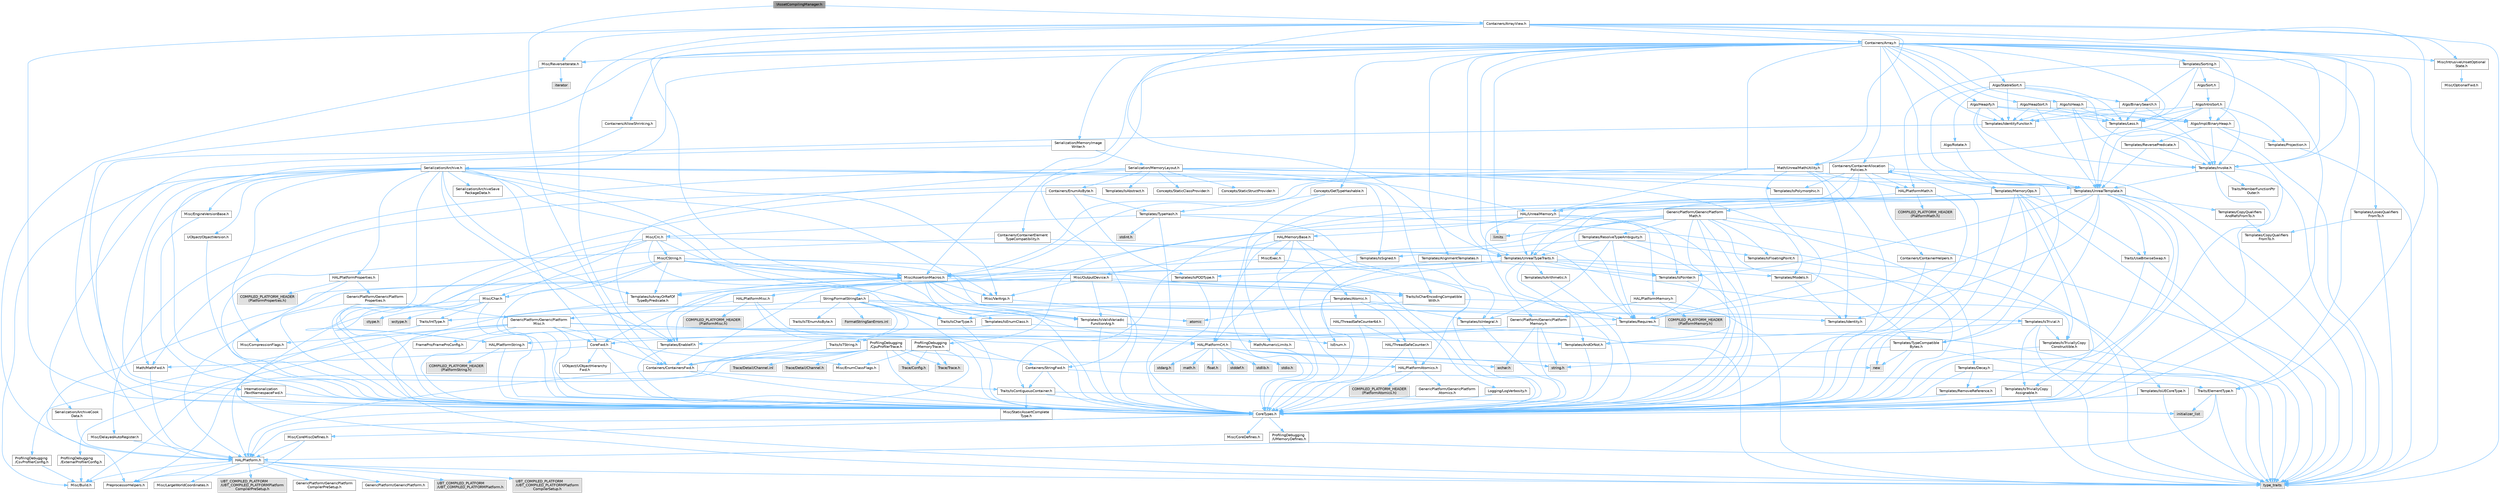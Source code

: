 digraph "IAssetCompilingManager.h"
{
 // INTERACTIVE_SVG=YES
 // LATEX_PDF_SIZE
  bgcolor="transparent";
  edge [fontname=Helvetica,fontsize=10,labelfontname=Helvetica,labelfontsize=10];
  node [fontname=Helvetica,fontsize=10,shape=box,height=0.2,width=0.4];
  Node1 [id="Node000001",label="IAssetCompilingManager.h",height=0.2,width=0.4,color="gray40", fillcolor="grey60", style="filled", fontcolor="black",tooltip=" "];
  Node1 -> Node2 [id="edge1_Node000001_Node000002",color="steelblue1",style="solid",tooltip=" "];
  Node2 [id="Node000002",label="Containers/ContainersFwd.h",height=0.2,width=0.4,color="grey40", fillcolor="white", style="filled",URL="$d4/d0a/ContainersFwd_8h.html",tooltip=" "];
  Node2 -> Node3 [id="edge2_Node000002_Node000003",color="steelblue1",style="solid",tooltip=" "];
  Node3 [id="Node000003",label="HAL/Platform.h",height=0.2,width=0.4,color="grey40", fillcolor="white", style="filled",URL="$d9/dd0/Platform_8h.html",tooltip=" "];
  Node3 -> Node4 [id="edge3_Node000003_Node000004",color="steelblue1",style="solid",tooltip=" "];
  Node4 [id="Node000004",label="Misc/Build.h",height=0.2,width=0.4,color="grey40", fillcolor="white", style="filled",URL="$d3/dbb/Build_8h.html",tooltip=" "];
  Node3 -> Node5 [id="edge4_Node000003_Node000005",color="steelblue1",style="solid",tooltip=" "];
  Node5 [id="Node000005",label="Misc/LargeWorldCoordinates.h",height=0.2,width=0.4,color="grey40", fillcolor="white", style="filled",URL="$d2/dcb/LargeWorldCoordinates_8h.html",tooltip=" "];
  Node3 -> Node6 [id="edge5_Node000003_Node000006",color="steelblue1",style="solid",tooltip=" "];
  Node6 [id="Node000006",label="type_traits",height=0.2,width=0.4,color="grey60", fillcolor="#E0E0E0", style="filled",tooltip=" "];
  Node3 -> Node7 [id="edge6_Node000003_Node000007",color="steelblue1",style="solid",tooltip=" "];
  Node7 [id="Node000007",label="PreprocessorHelpers.h",height=0.2,width=0.4,color="grey40", fillcolor="white", style="filled",URL="$db/ddb/PreprocessorHelpers_8h.html",tooltip=" "];
  Node3 -> Node8 [id="edge7_Node000003_Node000008",color="steelblue1",style="solid",tooltip=" "];
  Node8 [id="Node000008",label="UBT_COMPILED_PLATFORM\l/UBT_COMPILED_PLATFORMPlatform\lCompilerPreSetup.h",height=0.2,width=0.4,color="grey60", fillcolor="#E0E0E0", style="filled",tooltip=" "];
  Node3 -> Node9 [id="edge8_Node000003_Node000009",color="steelblue1",style="solid",tooltip=" "];
  Node9 [id="Node000009",label="GenericPlatform/GenericPlatform\lCompilerPreSetup.h",height=0.2,width=0.4,color="grey40", fillcolor="white", style="filled",URL="$d9/dc8/GenericPlatformCompilerPreSetup_8h.html",tooltip=" "];
  Node3 -> Node10 [id="edge9_Node000003_Node000010",color="steelblue1",style="solid",tooltip=" "];
  Node10 [id="Node000010",label="GenericPlatform/GenericPlatform.h",height=0.2,width=0.4,color="grey40", fillcolor="white", style="filled",URL="$d6/d84/GenericPlatform_8h.html",tooltip=" "];
  Node3 -> Node11 [id="edge10_Node000003_Node000011",color="steelblue1",style="solid",tooltip=" "];
  Node11 [id="Node000011",label="UBT_COMPILED_PLATFORM\l/UBT_COMPILED_PLATFORMPlatform.h",height=0.2,width=0.4,color="grey60", fillcolor="#E0E0E0", style="filled",tooltip=" "];
  Node3 -> Node12 [id="edge11_Node000003_Node000012",color="steelblue1",style="solid",tooltip=" "];
  Node12 [id="Node000012",label="UBT_COMPILED_PLATFORM\l/UBT_COMPILED_PLATFORMPlatform\lCompilerSetup.h",height=0.2,width=0.4,color="grey60", fillcolor="#E0E0E0", style="filled",tooltip=" "];
  Node2 -> Node13 [id="edge12_Node000002_Node000013",color="steelblue1",style="solid",tooltip=" "];
  Node13 [id="Node000013",label="CoreTypes.h",height=0.2,width=0.4,color="grey40", fillcolor="white", style="filled",URL="$dc/dec/CoreTypes_8h.html",tooltip=" "];
  Node13 -> Node3 [id="edge13_Node000013_Node000003",color="steelblue1",style="solid",tooltip=" "];
  Node13 -> Node14 [id="edge14_Node000013_Node000014",color="steelblue1",style="solid",tooltip=" "];
  Node14 [id="Node000014",label="ProfilingDebugging\l/UMemoryDefines.h",height=0.2,width=0.4,color="grey40", fillcolor="white", style="filled",URL="$d2/da2/UMemoryDefines_8h.html",tooltip=" "];
  Node13 -> Node15 [id="edge15_Node000013_Node000015",color="steelblue1",style="solid",tooltip=" "];
  Node15 [id="Node000015",label="Misc/CoreMiscDefines.h",height=0.2,width=0.4,color="grey40", fillcolor="white", style="filled",URL="$da/d38/CoreMiscDefines_8h.html",tooltip=" "];
  Node15 -> Node3 [id="edge16_Node000015_Node000003",color="steelblue1",style="solid",tooltip=" "];
  Node15 -> Node7 [id="edge17_Node000015_Node000007",color="steelblue1",style="solid",tooltip=" "];
  Node13 -> Node16 [id="edge18_Node000013_Node000016",color="steelblue1",style="solid",tooltip=" "];
  Node16 [id="Node000016",label="Misc/CoreDefines.h",height=0.2,width=0.4,color="grey40", fillcolor="white", style="filled",URL="$d3/dd2/CoreDefines_8h.html",tooltip=" "];
  Node2 -> Node17 [id="edge19_Node000002_Node000017",color="steelblue1",style="solid",tooltip=" "];
  Node17 [id="Node000017",label="Traits/IsContiguousContainer.h",height=0.2,width=0.4,color="grey40", fillcolor="white", style="filled",URL="$d5/d3c/IsContiguousContainer_8h.html",tooltip=" "];
  Node17 -> Node13 [id="edge20_Node000017_Node000013",color="steelblue1",style="solid",tooltip=" "];
  Node17 -> Node18 [id="edge21_Node000017_Node000018",color="steelblue1",style="solid",tooltip=" "];
  Node18 [id="Node000018",label="Misc/StaticAssertComplete\lType.h",height=0.2,width=0.4,color="grey40", fillcolor="white", style="filled",URL="$d5/d4e/StaticAssertCompleteType_8h.html",tooltip=" "];
  Node17 -> Node19 [id="edge22_Node000017_Node000019",color="steelblue1",style="solid",tooltip=" "];
  Node19 [id="Node000019",label="initializer_list",height=0.2,width=0.4,color="grey60", fillcolor="#E0E0E0", style="filled",tooltip=" "];
  Node1 -> Node20 [id="edge23_Node000001_Node000020",color="steelblue1",style="solid",tooltip=" "];
  Node20 [id="Node000020",label="Containers/ArrayView.h",height=0.2,width=0.4,color="grey40", fillcolor="white", style="filled",URL="$d7/df4/ArrayView_8h.html",tooltip=" "];
  Node20 -> Node13 [id="edge24_Node000020_Node000013",color="steelblue1",style="solid",tooltip=" "];
  Node20 -> Node2 [id="edge25_Node000020_Node000002",color="steelblue1",style="solid",tooltip=" "];
  Node20 -> Node21 [id="edge26_Node000020_Node000021",color="steelblue1",style="solid",tooltip=" "];
  Node21 [id="Node000021",label="Misc/AssertionMacros.h",height=0.2,width=0.4,color="grey40", fillcolor="white", style="filled",URL="$d0/dfa/AssertionMacros_8h.html",tooltip=" "];
  Node21 -> Node13 [id="edge27_Node000021_Node000013",color="steelblue1",style="solid",tooltip=" "];
  Node21 -> Node3 [id="edge28_Node000021_Node000003",color="steelblue1",style="solid",tooltip=" "];
  Node21 -> Node22 [id="edge29_Node000021_Node000022",color="steelblue1",style="solid",tooltip=" "];
  Node22 [id="Node000022",label="HAL/PlatformMisc.h",height=0.2,width=0.4,color="grey40", fillcolor="white", style="filled",URL="$d0/df5/PlatformMisc_8h.html",tooltip=" "];
  Node22 -> Node13 [id="edge30_Node000022_Node000013",color="steelblue1",style="solid",tooltip=" "];
  Node22 -> Node23 [id="edge31_Node000022_Node000023",color="steelblue1",style="solid",tooltip=" "];
  Node23 [id="Node000023",label="GenericPlatform/GenericPlatform\lMisc.h",height=0.2,width=0.4,color="grey40", fillcolor="white", style="filled",URL="$db/d9a/GenericPlatformMisc_8h.html",tooltip=" "];
  Node23 -> Node24 [id="edge32_Node000023_Node000024",color="steelblue1",style="solid",tooltip=" "];
  Node24 [id="Node000024",label="Containers/StringFwd.h",height=0.2,width=0.4,color="grey40", fillcolor="white", style="filled",URL="$df/d37/StringFwd_8h.html",tooltip=" "];
  Node24 -> Node13 [id="edge33_Node000024_Node000013",color="steelblue1",style="solid",tooltip=" "];
  Node24 -> Node25 [id="edge34_Node000024_Node000025",color="steelblue1",style="solid",tooltip=" "];
  Node25 [id="Node000025",label="Traits/ElementType.h",height=0.2,width=0.4,color="grey40", fillcolor="white", style="filled",URL="$d5/d4f/ElementType_8h.html",tooltip=" "];
  Node25 -> Node3 [id="edge35_Node000025_Node000003",color="steelblue1",style="solid",tooltip=" "];
  Node25 -> Node19 [id="edge36_Node000025_Node000019",color="steelblue1",style="solid",tooltip=" "];
  Node25 -> Node6 [id="edge37_Node000025_Node000006",color="steelblue1",style="solid",tooltip=" "];
  Node24 -> Node17 [id="edge38_Node000024_Node000017",color="steelblue1",style="solid",tooltip=" "];
  Node23 -> Node26 [id="edge39_Node000023_Node000026",color="steelblue1",style="solid",tooltip=" "];
  Node26 [id="Node000026",label="CoreFwd.h",height=0.2,width=0.4,color="grey40", fillcolor="white", style="filled",URL="$d1/d1e/CoreFwd_8h.html",tooltip=" "];
  Node26 -> Node13 [id="edge40_Node000026_Node000013",color="steelblue1",style="solid",tooltip=" "];
  Node26 -> Node2 [id="edge41_Node000026_Node000002",color="steelblue1",style="solid",tooltip=" "];
  Node26 -> Node27 [id="edge42_Node000026_Node000027",color="steelblue1",style="solid",tooltip=" "];
  Node27 [id="Node000027",label="Math/MathFwd.h",height=0.2,width=0.4,color="grey40", fillcolor="white", style="filled",URL="$d2/d10/MathFwd_8h.html",tooltip=" "];
  Node27 -> Node3 [id="edge43_Node000027_Node000003",color="steelblue1",style="solid",tooltip=" "];
  Node26 -> Node28 [id="edge44_Node000026_Node000028",color="steelblue1",style="solid",tooltip=" "];
  Node28 [id="Node000028",label="UObject/UObjectHierarchy\lFwd.h",height=0.2,width=0.4,color="grey40", fillcolor="white", style="filled",URL="$d3/d13/UObjectHierarchyFwd_8h.html",tooltip=" "];
  Node23 -> Node13 [id="edge45_Node000023_Node000013",color="steelblue1",style="solid",tooltip=" "];
  Node23 -> Node29 [id="edge46_Node000023_Node000029",color="steelblue1",style="solid",tooltip=" "];
  Node29 [id="Node000029",label="FramePro/FrameProConfig.h",height=0.2,width=0.4,color="grey40", fillcolor="white", style="filled",URL="$d7/d90/FrameProConfig_8h.html",tooltip=" "];
  Node23 -> Node30 [id="edge47_Node000023_Node000030",color="steelblue1",style="solid",tooltip=" "];
  Node30 [id="Node000030",label="HAL/PlatformCrt.h",height=0.2,width=0.4,color="grey40", fillcolor="white", style="filled",URL="$d8/d75/PlatformCrt_8h.html",tooltip=" "];
  Node30 -> Node31 [id="edge48_Node000030_Node000031",color="steelblue1",style="solid",tooltip=" "];
  Node31 [id="Node000031",label="new",height=0.2,width=0.4,color="grey60", fillcolor="#E0E0E0", style="filled",tooltip=" "];
  Node30 -> Node32 [id="edge49_Node000030_Node000032",color="steelblue1",style="solid",tooltip=" "];
  Node32 [id="Node000032",label="wchar.h",height=0.2,width=0.4,color="grey60", fillcolor="#E0E0E0", style="filled",tooltip=" "];
  Node30 -> Node33 [id="edge50_Node000030_Node000033",color="steelblue1",style="solid",tooltip=" "];
  Node33 [id="Node000033",label="stddef.h",height=0.2,width=0.4,color="grey60", fillcolor="#E0E0E0", style="filled",tooltip=" "];
  Node30 -> Node34 [id="edge51_Node000030_Node000034",color="steelblue1",style="solid",tooltip=" "];
  Node34 [id="Node000034",label="stdlib.h",height=0.2,width=0.4,color="grey60", fillcolor="#E0E0E0", style="filled",tooltip=" "];
  Node30 -> Node35 [id="edge52_Node000030_Node000035",color="steelblue1",style="solid",tooltip=" "];
  Node35 [id="Node000035",label="stdio.h",height=0.2,width=0.4,color="grey60", fillcolor="#E0E0E0", style="filled",tooltip=" "];
  Node30 -> Node36 [id="edge53_Node000030_Node000036",color="steelblue1",style="solid",tooltip=" "];
  Node36 [id="Node000036",label="stdarg.h",height=0.2,width=0.4,color="grey60", fillcolor="#E0E0E0", style="filled",tooltip=" "];
  Node30 -> Node37 [id="edge54_Node000030_Node000037",color="steelblue1",style="solid",tooltip=" "];
  Node37 [id="Node000037",label="math.h",height=0.2,width=0.4,color="grey60", fillcolor="#E0E0E0", style="filled",tooltip=" "];
  Node30 -> Node38 [id="edge55_Node000030_Node000038",color="steelblue1",style="solid",tooltip=" "];
  Node38 [id="Node000038",label="float.h",height=0.2,width=0.4,color="grey60", fillcolor="#E0E0E0", style="filled",tooltip=" "];
  Node30 -> Node39 [id="edge56_Node000030_Node000039",color="steelblue1",style="solid",tooltip=" "];
  Node39 [id="Node000039",label="string.h",height=0.2,width=0.4,color="grey60", fillcolor="#E0E0E0", style="filled",tooltip=" "];
  Node23 -> Node40 [id="edge57_Node000023_Node000040",color="steelblue1",style="solid",tooltip=" "];
  Node40 [id="Node000040",label="Math/NumericLimits.h",height=0.2,width=0.4,color="grey40", fillcolor="white", style="filled",URL="$df/d1b/NumericLimits_8h.html",tooltip=" "];
  Node40 -> Node13 [id="edge58_Node000040_Node000013",color="steelblue1",style="solid",tooltip=" "];
  Node23 -> Node41 [id="edge59_Node000023_Node000041",color="steelblue1",style="solid",tooltip=" "];
  Node41 [id="Node000041",label="Misc/CompressionFlags.h",height=0.2,width=0.4,color="grey40", fillcolor="white", style="filled",URL="$d9/d76/CompressionFlags_8h.html",tooltip=" "];
  Node23 -> Node42 [id="edge60_Node000023_Node000042",color="steelblue1",style="solid",tooltip=" "];
  Node42 [id="Node000042",label="Misc/EnumClassFlags.h",height=0.2,width=0.4,color="grey40", fillcolor="white", style="filled",URL="$d8/de7/EnumClassFlags_8h.html",tooltip=" "];
  Node23 -> Node43 [id="edge61_Node000023_Node000043",color="steelblue1",style="solid",tooltip=" "];
  Node43 [id="Node000043",label="ProfilingDebugging\l/CsvProfilerConfig.h",height=0.2,width=0.4,color="grey40", fillcolor="white", style="filled",URL="$d3/d88/CsvProfilerConfig_8h.html",tooltip=" "];
  Node43 -> Node4 [id="edge62_Node000043_Node000004",color="steelblue1",style="solid",tooltip=" "];
  Node23 -> Node44 [id="edge63_Node000023_Node000044",color="steelblue1",style="solid",tooltip=" "];
  Node44 [id="Node000044",label="ProfilingDebugging\l/ExternalProfilerConfig.h",height=0.2,width=0.4,color="grey40", fillcolor="white", style="filled",URL="$d3/dbb/ExternalProfilerConfig_8h.html",tooltip=" "];
  Node44 -> Node4 [id="edge64_Node000044_Node000004",color="steelblue1",style="solid",tooltip=" "];
  Node22 -> Node45 [id="edge65_Node000022_Node000045",color="steelblue1",style="solid",tooltip=" "];
  Node45 [id="Node000045",label="COMPILED_PLATFORM_HEADER\l(PlatformMisc.h)",height=0.2,width=0.4,color="grey60", fillcolor="#E0E0E0", style="filled",tooltip=" "];
  Node22 -> Node46 [id="edge66_Node000022_Node000046",color="steelblue1",style="solid",tooltip=" "];
  Node46 [id="Node000046",label="ProfilingDebugging\l/CpuProfilerTrace.h",height=0.2,width=0.4,color="grey40", fillcolor="white", style="filled",URL="$da/dcb/CpuProfilerTrace_8h.html",tooltip=" "];
  Node46 -> Node13 [id="edge67_Node000046_Node000013",color="steelblue1",style="solid",tooltip=" "];
  Node46 -> Node2 [id="edge68_Node000046_Node000002",color="steelblue1",style="solid",tooltip=" "];
  Node46 -> Node47 [id="edge69_Node000046_Node000047",color="steelblue1",style="solid",tooltip=" "];
  Node47 [id="Node000047",label="HAL/PlatformAtomics.h",height=0.2,width=0.4,color="grey40", fillcolor="white", style="filled",URL="$d3/d36/PlatformAtomics_8h.html",tooltip=" "];
  Node47 -> Node13 [id="edge70_Node000047_Node000013",color="steelblue1",style="solid",tooltip=" "];
  Node47 -> Node48 [id="edge71_Node000047_Node000048",color="steelblue1",style="solid",tooltip=" "];
  Node48 [id="Node000048",label="GenericPlatform/GenericPlatform\lAtomics.h",height=0.2,width=0.4,color="grey40", fillcolor="white", style="filled",URL="$da/d72/GenericPlatformAtomics_8h.html",tooltip=" "];
  Node48 -> Node13 [id="edge72_Node000048_Node000013",color="steelblue1",style="solid",tooltip=" "];
  Node47 -> Node49 [id="edge73_Node000047_Node000049",color="steelblue1",style="solid",tooltip=" "];
  Node49 [id="Node000049",label="COMPILED_PLATFORM_HEADER\l(PlatformAtomics.h)",height=0.2,width=0.4,color="grey60", fillcolor="#E0E0E0", style="filled",tooltip=" "];
  Node46 -> Node7 [id="edge74_Node000046_Node000007",color="steelblue1",style="solid",tooltip=" "];
  Node46 -> Node4 [id="edge75_Node000046_Node000004",color="steelblue1",style="solid",tooltip=" "];
  Node46 -> Node50 [id="edge76_Node000046_Node000050",color="steelblue1",style="solid",tooltip=" "];
  Node50 [id="Node000050",label="Trace/Config.h",height=0.2,width=0.4,color="grey60", fillcolor="#E0E0E0", style="filled",tooltip=" "];
  Node46 -> Node51 [id="edge77_Node000046_Node000051",color="steelblue1",style="solid",tooltip=" "];
  Node51 [id="Node000051",label="Trace/Detail/Channel.h",height=0.2,width=0.4,color="grey60", fillcolor="#E0E0E0", style="filled",tooltip=" "];
  Node46 -> Node52 [id="edge78_Node000046_Node000052",color="steelblue1",style="solid",tooltip=" "];
  Node52 [id="Node000052",label="Trace/Detail/Channel.inl",height=0.2,width=0.4,color="grey60", fillcolor="#E0E0E0", style="filled",tooltip=" "];
  Node46 -> Node53 [id="edge79_Node000046_Node000053",color="steelblue1",style="solid",tooltip=" "];
  Node53 [id="Node000053",label="Trace/Trace.h",height=0.2,width=0.4,color="grey60", fillcolor="#E0E0E0", style="filled",tooltip=" "];
  Node21 -> Node7 [id="edge80_Node000021_Node000007",color="steelblue1",style="solid",tooltip=" "];
  Node21 -> Node54 [id="edge81_Node000021_Node000054",color="steelblue1",style="solid",tooltip=" "];
  Node54 [id="Node000054",label="Templates/EnableIf.h",height=0.2,width=0.4,color="grey40", fillcolor="white", style="filled",URL="$d7/d60/EnableIf_8h.html",tooltip=" "];
  Node54 -> Node13 [id="edge82_Node000054_Node000013",color="steelblue1",style="solid",tooltip=" "];
  Node21 -> Node55 [id="edge83_Node000021_Node000055",color="steelblue1",style="solid",tooltip=" "];
  Node55 [id="Node000055",label="Templates/IsArrayOrRefOf\lTypeByPredicate.h",height=0.2,width=0.4,color="grey40", fillcolor="white", style="filled",URL="$d6/da1/IsArrayOrRefOfTypeByPredicate_8h.html",tooltip=" "];
  Node55 -> Node13 [id="edge84_Node000055_Node000013",color="steelblue1",style="solid",tooltip=" "];
  Node21 -> Node56 [id="edge85_Node000021_Node000056",color="steelblue1",style="solid",tooltip=" "];
  Node56 [id="Node000056",label="Templates/IsValidVariadic\lFunctionArg.h",height=0.2,width=0.4,color="grey40", fillcolor="white", style="filled",URL="$d0/dc8/IsValidVariadicFunctionArg_8h.html",tooltip=" "];
  Node56 -> Node13 [id="edge86_Node000056_Node000013",color="steelblue1",style="solid",tooltip=" "];
  Node56 -> Node57 [id="edge87_Node000056_Node000057",color="steelblue1",style="solid",tooltip=" "];
  Node57 [id="Node000057",label="IsEnum.h",height=0.2,width=0.4,color="grey40", fillcolor="white", style="filled",URL="$d4/de5/IsEnum_8h.html",tooltip=" "];
  Node56 -> Node6 [id="edge88_Node000056_Node000006",color="steelblue1",style="solid",tooltip=" "];
  Node21 -> Node58 [id="edge89_Node000021_Node000058",color="steelblue1",style="solid",tooltip=" "];
  Node58 [id="Node000058",label="Traits/IsCharEncodingCompatible\lWith.h",height=0.2,width=0.4,color="grey40", fillcolor="white", style="filled",URL="$df/dd1/IsCharEncodingCompatibleWith_8h.html",tooltip=" "];
  Node58 -> Node6 [id="edge90_Node000058_Node000006",color="steelblue1",style="solid",tooltip=" "];
  Node58 -> Node59 [id="edge91_Node000058_Node000059",color="steelblue1",style="solid",tooltip=" "];
  Node59 [id="Node000059",label="Traits/IsCharType.h",height=0.2,width=0.4,color="grey40", fillcolor="white", style="filled",URL="$db/d51/IsCharType_8h.html",tooltip=" "];
  Node59 -> Node13 [id="edge92_Node000059_Node000013",color="steelblue1",style="solid",tooltip=" "];
  Node21 -> Node60 [id="edge93_Node000021_Node000060",color="steelblue1",style="solid",tooltip=" "];
  Node60 [id="Node000060",label="Misc/VarArgs.h",height=0.2,width=0.4,color="grey40", fillcolor="white", style="filled",URL="$d5/d6f/VarArgs_8h.html",tooltip=" "];
  Node60 -> Node13 [id="edge94_Node000060_Node000013",color="steelblue1",style="solid",tooltip=" "];
  Node21 -> Node61 [id="edge95_Node000021_Node000061",color="steelblue1",style="solid",tooltip=" "];
  Node61 [id="Node000061",label="String/FormatStringSan.h",height=0.2,width=0.4,color="grey40", fillcolor="white", style="filled",URL="$d3/d8b/FormatStringSan_8h.html",tooltip=" "];
  Node61 -> Node6 [id="edge96_Node000061_Node000006",color="steelblue1",style="solid",tooltip=" "];
  Node61 -> Node13 [id="edge97_Node000061_Node000013",color="steelblue1",style="solid",tooltip=" "];
  Node61 -> Node62 [id="edge98_Node000061_Node000062",color="steelblue1",style="solid",tooltip=" "];
  Node62 [id="Node000062",label="Templates/Requires.h",height=0.2,width=0.4,color="grey40", fillcolor="white", style="filled",URL="$dc/d96/Requires_8h.html",tooltip=" "];
  Node62 -> Node54 [id="edge99_Node000062_Node000054",color="steelblue1",style="solid",tooltip=" "];
  Node62 -> Node6 [id="edge100_Node000062_Node000006",color="steelblue1",style="solid",tooltip=" "];
  Node61 -> Node63 [id="edge101_Node000061_Node000063",color="steelblue1",style="solid",tooltip=" "];
  Node63 [id="Node000063",label="Templates/Identity.h",height=0.2,width=0.4,color="grey40", fillcolor="white", style="filled",URL="$d0/dd5/Identity_8h.html",tooltip=" "];
  Node61 -> Node56 [id="edge102_Node000061_Node000056",color="steelblue1",style="solid",tooltip=" "];
  Node61 -> Node59 [id="edge103_Node000061_Node000059",color="steelblue1",style="solid",tooltip=" "];
  Node61 -> Node64 [id="edge104_Node000061_Node000064",color="steelblue1",style="solid",tooltip=" "];
  Node64 [id="Node000064",label="Traits/IsTEnumAsByte.h",height=0.2,width=0.4,color="grey40", fillcolor="white", style="filled",URL="$d1/de6/IsTEnumAsByte_8h.html",tooltip=" "];
  Node61 -> Node65 [id="edge105_Node000061_Node000065",color="steelblue1",style="solid",tooltip=" "];
  Node65 [id="Node000065",label="Traits/IsTString.h",height=0.2,width=0.4,color="grey40", fillcolor="white", style="filled",URL="$d0/df8/IsTString_8h.html",tooltip=" "];
  Node65 -> Node2 [id="edge106_Node000065_Node000002",color="steelblue1",style="solid",tooltip=" "];
  Node61 -> Node2 [id="edge107_Node000061_Node000002",color="steelblue1",style="solid",tooltip=" "];
  Node61 -> Node66 [id="edge108_Node000061_Node000066",color="steelblue1",style="solid",tooltip=" "];
  Node66 [id="Node000066",label="FormatStringSanErrors.inl",height=0.2,width=0.4,color="grey60", fillcolor="#E0E0E0", style="filled",tooltip=" "];
  Node21 -> Node67 [id="edge109_Node000021_Node000067",color="steelblue1",style="solid",tooltip=" "];
  Node67 [id="Node000067",label="atomic",height=0.2,width=0.4,color="grey60", fillcolor="#E0E0E0", style="filled",tooltip=" "];
  Node20 -> Node68 [id="edge110_Node000020_Node000068",color="steelblue1",style="solid",tooltip=" "];
  Node68 [id="Node000068",label="Misc/ReverseIterate.h",height=0.2,width=0.4,color="grey40", fillcolor="white", style="filled",URL="$db/de3/ReverseIterate_8h.html",tooltip=" "];
  Node68 -> Node3 [id="edge111_Node000068_Node000003",color="steelblue1",style="solid",tooltip=" "];
  Node68 -> Node69 [id="edge112_Node000068_Node000069",color="steelblue1",style="solid",tooltip=" "];
  Node69 [id="Node000069",label="iterator",height=0.2,width=0.4,color="grey60", fillcolor="#E0E0E0", style="filled",tooltip=" "];
  Node20 -> Node70 [id="edge113_Node000020_Node000070",color="steelblue1",style="solid",tooltip=" "];
  Node70 [id="Node000070",label="Misc/IntrusiveUnsetOptional\lState.h",height=0.2,width=0.4,color="grey40", fillcolor="white", style="filled",URL="$d2/d0a/IntrusiveUnsetOptionalState_8h.html",tooltip=" "];
  Node70 -> Node71 [id="edge114_Node000070_Node000071",color="steelblue1",style="solid",tooltip=" "];
  Node71 [id="Node000071",label="Misc/OptionalFwd.h",height=0.2,width=0.4,color="grey40", fillcolor="white", style="filled",URL="$dc/d50/OptionalFwd_8h.html",tooltip=" "];
  Node20 -> Node72 [id="edge115_Node000020_Node000072",color="steelblue1",style="solid",tooltip=" "];
  Node72 [id="Node000072",label="Templates/Invoke.h",height=0.2,width=0.4,color="grey40", fillcolor="white", style="filled",URL="$d7/deb/Invoke_8h.html",tooltip=" "];
  Node72 -> Node13 [id="edge116_Node000072_Node000013",color="steelblue1",style="solid",tooltip=" "];
  Node72 -> Node73 [id="edge117_Node000072_Node000073",color="steelblue1",style="solid",tooltip=" "];
  Node73 [id="Node000073",label="Traits/MemberFunctionPtr\lOuter.h",height=0.2,width=0.4,color="grey40", fillcolor="white", style="filled",URL="$db/da7/MemberFunctionPtrOuter_8h.html",tooltip=" "];
  Node72 -> Node74 [id="edge118_Node000072_Node000074",color="steelblue1",style="solid",tooltip=" "];
  Node74 [id="Node000074",label="Templates/UnrealTemplate.h",height=0.2,width=0.4,color="grey40", fillcolor="white", style="filled",URL="$d4/d24/UnrealTemplate_8h.html",tooltip=" "];
  Node74 -> Node13 [id="edge119_Node000074_Node000013",color="steelblue1",style="solid",tooltip=" "];
  Node74 -> Node75 [id="edge120_Node000074_Node000075",color="steelblue1",style="solid",tooltip=" "];
  Node75 [id="Node000075",label="Templates/IsPointer.h",height=0.2,width=0.4,color="grey40", fillcolor="white", style="filled",URL="$d7/d05/IsPointer_8h.html",tooltip=" "];
  Node75 -> Node13 [id="edge121_Node000075_Node000013",color="steelblue1",style="solid",tooltip=" "];
  Node74 -> Node76 [id="edge122_Node000074_Node000076",color="steelblue1",style="solid",tooltip=" "];
  Node76 [id="Node000076",label="HAL/UnrealMemory.h",height=0.2,width=0.4,color="grey40", fillcolor="white", style="filled",URL="$d9/d96/UnrealMemory_8h.html",tooltip=" "];
  Node76 -> Node13 [id="edge123_Node000076_Node000013",color="steelblue1",style="solid",tooltip=" "];
  Node76 -> Node77 [id="edge124_Node000076_Node000077",color="steelblue1",style="solid",tooltip=" "];
  Node77 [id="Node000077",label="GenericPlatform/GenericPlatform\lMemory.h",height=0.2,width=0.4,color="grey40", fillcolor="white", style="filled",URL="$dd/d22/GenericPlatformMemory_8h.html",tooltip=" "];
  Node77 -> Node26 [id="edge125_Node000077_Node000026",color="steelblue1",style="solid",tooltip=" "];
  Node77 -> Node13 [id="edge126_Node000077_Node000013",color="steelblue1",style="solid",tooltip=" "];
  Node77 -> Node78 [id="edge127_Node000077_Node000078",color="steelblue1",style="solid",tooltip=" "];
  Node78 [id="Node000078",label="HAL/PlatformString.h",height=0.2,width=0.4,color="grey40", fillcolor="white", style="filled",URL="$db/db5/PlatformString_8h.html",tooltip=" "];
  Node78 -> Node13 [id="edge128_Node000078_Node000013",color="steelblue1",style="solid",tooltip=" "];
  Node78 -> Node79 [id="edge129_Node000078_Node000079",color="steelblue1",style="solid",tooltip=" "];
  Node79 [id="Node000079",label="COMPILED_PLATFORM_HEADER\l(PlatformString.h)",height=0.2,width=0.4,color="grey60", fillcolor="#E0E0E0", style="filled",tooltip=" "];
  Node77 -> Node39 [id="edge130_Node000077_Node000039",color="steelblue1",style="solid",tooltip=" "];
  Node77 -> Node32 [id="edge131_Node000077_Node000032",color="steelblue1",style="solid",tooltip=" "];
  Node76 -> Node80 [id="edge132_Node000076_Node000080",color="steelblue1",style="solid",tooltip=" "];
  Node80 [id="Node000080",label="HAL/MemoryBase.h",height=0.2,width=0.4,color="grey40", fillcolor="white", style="filled",URL="$d6/d9f/MemoryBase_8h.html",tooltip=" "];
  Node80 -> Node13 [id="edge133_Node000080_Node000013",color="steelblue1",style="solid",tooltip=" "];
  Node80 -> Node47 [id="edge134_Node000080_Node000047",color="steelblue1",style="solid",tooltip=" "];
  Node80 -> Node30 [id="edge135_Node000080_Node000030",color="steelblue1",style="solid",tooltip=" "];
  Node80 -> Node81 [id="edge136_Node000080_Node000081",color="steelblue1",style="solid",tooltip=" "];
  Node81 [id="Node000081",label="Misc/Exec.h",height=0.2,width=0.4,color="grey40", fillcolor="white", style="filled",URL="$de/ddb/Exec_8h.html",tooltip=" "];
  Node81 -> Node13 [id="edge137_Node000081_Node000013",color="steelblue1",style="solid",tooltip=" "];
  Node81 -> Node21 [id="edge138_Node000081_Node000021",color="steelblue1",style="solid",tooltip=" "];
  Node80 -> Node82 [id="edge139_Node000080_Node000082",color="steelblue1",style="solid",tooltip=" "];
  Node82 [id="Node000082",label="Misc/OutputDevice.h",height=0.2,width=0.4,color="grey40", fillcolor="white", style="filled",URL="$d7/d32/OutputDevice_8h.html",tooltip=" "];
  Node82 -> Node26 [id="edge140_Node000082_Node000026",color="steelblue1",style="solid",tooltip=" "];
  Node82 -> Node13 [id="edge141_Node000082_Node000013",color="steelblue1",style="solid",tooltip=" "];
  Node82 -> Node83 [id="edge142_Node000082_Node000083",color="steelblue1",style="solid",tooltip=" "];
  Node83 [id="Node000083",label="Logging/LogVerbosity.h",height=0.2,width=0.4,color="grey40", fillcolor="white", style="filled",URL="$d2/d8f/LogVerbosity_8h.html",tooltip=" "];
  Node83 -> Node13 [id="edge143_Node000083_Node000013",color="steelblue1",style="solid",tooltip=" "];
  Node82 -> Node60 [id="edge144_Node000082_Node000060",color="steelblue1",style="solid",tooltip=" "];
  Node82 -> Node55 [id="edge145_Node000082_Node000055",color="steelblue1",style="solid",tooltip=" "];
  Node82 -> Node56 [id="edge146_Node000082_Node000056",color="steelblue1",style="solid",tooltip=" "];
  Node82 -> Node58 [id="edge147_Node000082_Node000058",color="steelblue1",style="solid",tooltip=" "];
  Node80 -> Node84 [id="edge148_Node000080_Node000084",color="steelblue1",style="solid",tooltip=" "];
  Node84 [id="Node000084",label="Templates/Atomic.h",height=0.2,width=0.4,color="grey40", fillcolor="white", style="filled",URL="$d3/d91/Atomic_8h.html",tooltip=" "];
  Node84 -> Node85 [id="edge149_Node000084_Node000085",color="steelblue1",style="solid",tooltip=" "];
  Node85 [id="Node000085",label="HAL/ThreadSafeCounter.h",height=0.2,width=0.4,color="grey40", fillcolor="white", style="filled",URL="$dc/dc9/ThreadSafeCounter_8h.html",tooltip=" "];
  Node85 -> Node13 [id="edge150_Node000085_Node000013",color="steelblue1",style="solid",tooltip=" "];
  Node85 -> Node47 [id="edge151_Node000085_Node000047",color="steelblue1",style="solid",tooltip=" "];
  Node84 -> Node86 [id="edge152_Node000084_Node000086",color="steelblue1",style="solid",tooltip=" "];
  Node86 [id="Node000086",label="HAL/ThreadSafeCounter64.h",height=0.2,width=0.4,color="grey40", fillcolor="white", style="filled",URL="$d0/d12/ThreadSafeCounter64_8h.html",tooltip=" "];
  Node86 -> Node13 [id="edge153_Node000086_Node000013",color="steelblue1",style="solid",tooltip=" "];
  Node86 -> Node85 [id="edge154_Node000086_Node000085",color="steelblue1",style="solid",tooltip=" "];
  Node84 -> Node87 [id="edge155_Node000084_Node000087",color="steelblue1",style="solid",tooltip=" "];
  Node87 [id="Node000087",label="Templates/IsIntegral.h",height=0.2,width=0.4,color="grey40", fillcolor="white", style="filled",URL="$da/d64/IsIntegral_8h.html",tooltip=" "];
  Node87 -> Node13 [id="edge156_Node000087_Node000013",color="steelblue1",style="solid",tooltip=" "];
  Node84 -> Node88 [id="edge157_Node000084_Node000088",color="steelblue1",style="solid",tooltip=" "];
  Node88 [id="Node000088",label="Templates/IsTrivial.h",height=0.2,width=0.4,color="grey40", fillcolor="white", style="filled",URL="$da/d4c/IsTrivial_8h.html",tooltip=" "];
  Node88 -> Node89 [id="edge158_Node000088_Node000089",color="steelblue1",style="solid",tooltip=" "];
  Node89 [id="Node000089",label="Templates/AndOrNot.h",height=0.2,width=0.4,color="grey40", fillcolor="white", style="filled",URL="$db/d0a/AndOrNot_8h.html",tooltip=" "];
  Node89 -> Node13 [id="edge159_Node000089_Node000013",color="steelblue1",style="solid",tooltip=" "];
  Node88 -> Node90 [id="edge160_Node000088_Node000090",color="steelblue1",style="solid",tooltip=" "];
  Node90 [id="Node000090",label="Templates/IsTriviallyCopy\lConstructible.h",height=0.2,width=0.4,color="grey40", fillcolor="white", style="filled",URL="$d3/d78/IsTriviallyCopyConstructible_8h.html",tooltip=" "];
  Node90 -> Node13 [id="edge161_Node000090_Node000013",color="steelblue1",style="solid",tooltip=" "];
  Node90 -> Node6 [id="edge162_Node000090_Node000006",color="steelblue1",style="solid",tooltip=" "];
  Node88 -> Node91 [id="edge163_Node000088_Node000091",color="steelblue1",style="solid",tooltip=" "];
  Node91 [id="Node000091",label="Templates/IsTriviallyCopy\lAssignable.h",height=0.2,width=0.4,color="grey40", fillcolor="white", style="filled",URL="$d2/df2/IsTriviallyCopyAssignable_8h.html",tooltip=" "];
  Node91 -> Node13 [id="edge164_Node000091_Node000013",color="steelblue1",style="solid",tooltip=" "];
  Node91 -> Node6 [id="edge165_Node000091_Node000006",color="steelblue1",style="solid",tooltip=" "];
  Node88 -> Node6 [id="edge166_Node000088_Node000006",color="steelblue1",style="solid",tooltip=" "];
  Node84 -> Node92 [id="edge167_Node000084_Node000092",color="steelblue1",style="solid",tooltip=" "];
  Node92 [id="Node000092",label="Traits/IntType.h",height=0.2,width=0.4,color="grey40", fillcolor="white", style="filled",URL="$d7/deb/IntType_8h.html",tooltip=" "];
  Node92 -> Node3 [id="edge168_Node000092_Node000003",color="steelblue1",style="solid",tooltip=" "];
  Node84 -> Node67 [id="edge169_Node000084_Node000067",color="steelblue1",style="solid",tooltip=" "];
  Node76 -> Node93 [id="edge170_Node000076_Node000093",color="steelblue1",style="solid",tooltip=" "];
  Node93 [id="Node000093",label="HAL/PlatformMemory.h",height=0.2,width=0.4,color="grey40", fillcolor="white", style="filled",URL="$de/d68/PlatformMemory_8h.html",tooltip=" "];
  Node93 -> Node13 [id="edge171_Node000093_Node000013",color="steelblue1",style="solid",tooltip=" "];
  Node93 -> Node77 [id="edge172_Node000093_Node000077",color="steelblue1",style="solid",tooltip=" "];
  Node93 -> Node94 [id="edge173_Node000093_Node000094",color="steelblue1",style="solid",tooltip=" "];
  Node94 [id="Node000094",label="COMPILED_PLATFORM_HEADER\l(PlatformMemory.h)",height=0.2,width=0.4,color="grey60", fillcolor="#E0E0E0", style="filled",tooltip=" "];
  Node76 -> Node95 [id="edge174_Node000076_Node000095",color="steelblue1",style="solid",tooltip=" "];
  Node95 [id="Node000095",label="ProfilingDebugging\l/MemoryTrace.h",height=0.2,width=0.4,color="grey40", fillcolor="white", style="filled",URL="$da/dd7/MemoryTrace_8h.html",tooltip=" "];
  Node95 -> Node3 [id="edge175_Node000095_Node000003",color="steelblue1",style="solid",tooltip=" "];
  Node95 -> Node42 [id="edge176_Node000095_Node000042",color="steelblue1",style="solid",tooltip=" "];
  Node95 -> Node50 [id="edge177_Node000095_Node000050",color="steelblue1",style="solid",tooltip=" "];
  Node95 -> Node53 [id="edge178_Node000095_Node000053",color="steelblue1",style="solid",tooltip=" "];
  Node76 -> Node75 [id="edge179_Node000076_Node000075",color="steelblue1",style="solid",tooltip=" "];
  Node74 -> Node96 [id="edge180_Node000074_Node000096",color="steelblue1",style="solid",tooltip=" "];
  Node96 [id="Node000096",label="Templates/CopyQualifiers\lAndRefsFromTo.h",height=0.2,width=0.4,color="grey40", fillcolor="white", style="filled",URL="$d3/db3/CopyQualifiersAndRefsFromTo_8h.html",tooltip=" "];
  Node96 -> Node97 [id="edge181_Node000096_Node000097",color="steelblue1",style="solid",tooltip=" "];
  Node97 [id="Node000097",label="Templates/CopyQualifiers\lFromTo.h",height=0.2,width=0.4,color="grey40", fillcolor="white", style="filled",URL="$d5/db4/CopyQualifiersFromTo_8h.html",tooltip=" "];
  Node74 -> Node98 [id="edge182_Node000074_Node000098",color="steelblue1",style="solid",tooltip=" "];
  Node98 [id="Node000098",label="Templates/UnrealTypeTraits.h",height=0.2,width=0.4,color="grey40", fillcolor="white", style="filled",URL="$d2/d2d/UnrealTypeTraits_8h.html",tooltip=" "];
  Node98 -> Node13 [id="edge183_Node000098_Node000013",color="steelblue1",style="solid",tooltip=" "];
  Node98 -> Node75 [id="edge184_Node000098_Node000075",color="steelblue1",style="solid",tooltip=" "];
  Node98 -> Node21 [id="edge185_Node000098_Node000021",color="steelblue1",style="solid",tooltip=" "];
  Node98 -> Node89 [id="edge186_Node000098_Node000089",color="steelblue1",style="solid",tooltip=" "];
  Node98 -> Node54 [id="edge187_Node000098_Node000054",color="steelblue1",style="solid",tooltip=" "];
  Node98 -> Node99 [id="edge188_Node000098_Node000099",color="steelblue1",style="solid",tooltip=" "];
  Node99 [id="Node000099",label="Templates/IsArithmetic.h",height=0.2,width=0.4,color="grey40", fillcolor="white", style="filled",URL="$d2/d5d/IsArithmetic_8h.html",tooltip=" "];
  Node99 -> Node13 [id="edge189_Node000099_Node000013",color="steelblue1",style="solid",tooltip=" "];
  Node98 -> Node57 [id="edge190_Node000098_Node000057",color="steelblue1",style="solid",tooltip=" "];
  Node98 -> Node100 [id="edge191_Node000098_Node000100",color="steelblue1",style="solid",tooltip=" "];
  Node100 [id="Node000100",label="Templates/Models.h",height=0.2,width=0.4,color="grey40", fillcolor="white", style="filled",URL="$d3/d0c/Models_8h.html",tooltip=" "];
  Node100 -> Node63 [id="edge192_Node000100_Node000063",color="steelblue1",style="solid",tooltip=" "];
  Node98 -> Node101 [id="edge193_Node000098_Node000101",color="steelblue1",style="solid",tooltip=" "];
  Node101 [id="Node000101",label="Templates/IsPODType.h",height=0.2,width=0.4,color="grey40", fillcolor="white", style="filled",URL="$d7/db1/IsPODType_8h.html",tooltip=" "];
  Node101 -> Node13 [id="edge194_Node000101_Node000013",color="steelblue1",style="solid",tooltip=" "];
  Node98 -> Node102 [id="edge195_Node000098_Node000102",color="steelblue1",style="solid",tooltip=" "];
  Node102 [id="Node000102",label="Templates/IsUECoreType.h",height=0.2,width=0.4,color="grey40", fillcolor="white", style="filled",URL="$d1/db8/IsUECoreType_8h.html",tooltip=" "];
  Node102 -> Node13 [id="edge196_Node000102_Node000013",color="steelblue1",style="solid",tooltip=" "];
  Node102 -> Node6 [id="edge197_Node000102_Node000006",color="steelblue1",style="solid",tooltip=" "];
  Node98 -> Node90 [id="edge198_Node000098_Node000090",color="steelblue1",style="solid",tooltip=" "];
  Node74 -> Node103 [id="edge199_Node000074_Node000103",color="steelblue1",style="solid",tooltip=" "];
  Node103 [id="Node000103",label="Templates/RemoveReference.h",height=0.2,width=0.4,color="grey40", fillcolor="white", style="filled",URL="$da/dbe/RemoveReference_8h.html",tooltip=" "];
  Node103 -> Node13 [id="edge200_Node000103_Node000013",color="steelblue1",style="solid",tooltip=" "];
  Node74 -> Node62 [id="edge201_Node000074_Node000062",color="steelblue1",style="solid",tooltip=" "];
  Node74 -> Node104 [id="edge202_Node000074_Node000104",color="steelblue1",style="solid",tooltip=" "];
  Node104 [id="Node000104",label="Templates/TypeCompatible\lBytes.h",height=0.2,width=0.4,color="grey40", fillcolor="white", style="filled",URL="$df/d0a/TypeCompatibleBytes_8h.html",tooltip=" "];
  Node104 -> Node13 [id="edge203_Node000104_Node000013",color="steelblue1",style="solid",tooltip=" "];
  Node104 -> Node39 [id="edge204_Node000104_Node000039",color="steelblue1",style="solid",tooltip=" "];
  Node104 -> Node31 [id="edge205_Node000104_Node000031",color="steelblue1",style="solid",tooltip=" "];
  Node104 -> Node6 [id="edge206_Node000104_Node000006",color="steelblue1",style="solid",tooltip=" "];
  Node74 -> Node63 [id="edge207_Node000074_Node000063",color="steelblue1",style="solid",tooltip=" "];
  Node74 -> Node17 [id="edge208_Node000074_Node000017",color="steelblue1",style="solid",tooltip=" "];
  Node74 -> Node105 [id="edge209_Node000074_Node000105",color="steelblue1",style="solid",tooltip=" "];
  Node105 [id="Node000105",label="Traits/UseBitwiseSwap.h",height=0.2,width=0.4,color="grey40", fillcolor="white", style="filled",URL="$db/df3/UseBitwiseSwap_8h.html",tooltip=" "];
  Node105 -> Node13 [id="edge210_Node000105_Node000013",color="steelblue1",style="solid",tooltip=" "];
  Node105 -> Node6 [id="edge211_Node000105_Node000006",color="steelblue1",style="solid",tooltip=" "];
  Node74 -> Node6 [id="edge212_Node000074_Node000006",color="steelblue1",style="solid",tooltip=" "];
  Node72 -> Node6 [id="edge213_Node000072_Node000006",color="steelblue1",style="solid",tooltip=" "];
  Node20 -> Node98 [id="edge214_Node000020_Node000098",color="steelblue1",style="solid",tooltip=" "];
  Node20 -> Node25 [id="edge215_Node000020_Node000025",color="steelblue1",style="solid",tooltip=" "];
  Node20 -> Node106 [id="edge216_Node000020_Node000106",color="steelblue1",style="solid",tooltip=" "];
  Node106 [id="Node000106",label="Containers/Array.h",height=0.2,width=0.4,color="grey40", fillcolor="white", style="filled",URL="$df/dd0/Array_8h.html",tooltip=" "];
  Node106 -> Node13 [id="edge217_Node000106_Node000013",color="steelblue1",style="solid",tooltip=" "];
  Node106 -> Node21 [id="edge218_Node000106_Node000021",color="steelblue1",style="solid",tooltip=" "];
  Node106 -> Node70 [id="edge219_Node000106_Node000070",color="steelblue1",style="solid",tooltip=" "];
  Node106 -> Node68 [id="edge220_Node000106_Node000068",color="steelblue1",style="solid",tooltip=" "];
  Node106 -> Node76 [id="edge221_Node000106_Node000076",color="steelblue1",style="solid",tooltip=" "];
  Node106 -> Node98 [id="edge222_Node000106_Node000098",color="steelblue1",style="solid",tooltip=" "];
  Node106 -> Node74 [id="edge223_Node000106_Node000074",color="steelblue1",style="solid",tooltip=" "];
  Node106 -> Node107 [id="edge224_Node000106_Node000107",color="steelblue1",style="solid",tooltip=" "];
  Node107 [id="Node000107",label="Containers/AllowShrinking.h",height=0.2,width=0.4,color="grey40", fillcolor="white", style="filled",URL="$d7/d1a/AllowShrinking_8h.html",tooltip=" "];
  Node107 -> Node13 [id="edge225_Node000107_Node000013",color="steelblue1",style="solid",tooltip=" "];
  Node106 -> Node108 [id="edge226_Node000106_Node000108",color="steelblue1",style="solid",tooltip=" "];
  Node108 [id="Node000108",label="Containers/ContainerAllocation\lPolicies.h",height=0.2,width=0.4,color="grey40", fillcolor="white", style="filled",URL="$d7/dff/ContainerAllocationPolicies_8h.html",tooltip=" "];
  Node108 -> Node13 [id="edge227_Node000108_Node000013",color="steelblue1",style="solid",tooltip=" "];
  Node108 -> Node109 [id="edge228_Node000108_Node000109",color="steelblue1",style="solid",tooltip=" "];
  Node109 [id="Node000109",label="Containers/ContainerHelpers.h",height=0.2,width=0.4,color="grey40", fillcolor="white", style="filled",URL="$d7/d33/ContainerHelpers_8h.html",tooltip=" "];
  Node109 -> Node13 [id="edge229_Node000109_Node000013",color="steelblue1",style="solid",tooltip=" "];
  Node108 -> Node108 [id="edge230_Node000108_Node000108",color="steelblue1",style="solid",tooltip=" "];
  Node108 -> Node110 [id="edge231_Node000108_Node000110",color="steelblue1",style="solid",tooltip=" "];
  Node110 [id="Node000110",label="HAL/PlatformMath.h",height=0.2,width=0.4,color="grey40", fillcolor="white", style="filled",URL="$dc/d53/PlatformMath_8h.html",tooltip=" "];
  Node110 -> Node13 [id="edge232_Node000110_Node000013",color="steelblue1",style="solid",tooltip=" "];
  Node110 -> Node111 [id="edge233_Node000110_Node000111",color="steelblue1",style="solid",tooltip=" "];
  Node111 [id="Node000111",label="GenericPlatform/GenericPlatform\lMath.h",height=0.2,width=0.4,color="grey40", fillcolor="white", style="filled",URL="$d5/d79/GenericPlatformMath_8h.html",tooltip=" "];
  Node111 -> Node13 [id="edge234_Node000111_Node000013",color="steelblue1",style="solid",tooltip=" "];
  Node111 -> Node2 [id="edge235_Node000111_Node000002",color="steelblue1",style="solid",tooltip=" "];
  Node111 -> Node30 [id="edge236_Node000111_Node000030",color="steelblue1",style="solid",tooltip=" "];
  Node111 -> Node89 [id="edge237_Node000111_Node000089",color="steelblue1",style="solid",tooltip=" "];
  Node111 -> Node112 [id="edge238_Node000111_Node000112",color="steelblue1",style="solid",tooltip=" "];
  Node112 [id="Node000112",label="Templates/Decay.h",height=0.2,width=0.4,color="grey40", fillcolor="white", style="filled",URL="$dd/d0f/Decay_8h.html",tooltip=" "];
  Node112 -> Node13 [id="edge239_Node000112_Node000013",color="steelblue1",style="solid",tooltip=" "];
  Node112 -> Node103 [id="edge240_Node000112_Node000103",color="steelblue1",style="solid",tooltip=" "];
  Node112 -> Node6 [id="edge241_Node000112_Node000006",color="steelblue1",style="solid",tooltip=" "];
  Node111 -> Node113 [id="edge242_Node000111_Node000113",color="steelblue1",style="solid",tooltip=" "];
  Node113 [id="Node000113",label="Templates/IsFloatingPoint.h",height=0.2,width=0.4,color="grey40", fillcolor="white", style="filled",URL="$d3/d11/IsFloatingPoint_8h.html",tooltip=" "];
  Node113 -> Node13 [id="edge243_Node000113_Node000013",color="steelblue1",style="solid",tooltip=" "];
  Node111 -> Node98 [id="edge244_Node000111_Node000098",color="steelblue1",style="solid",tooltip=" "];
  Node111 -> Node62 [id="edge245_Node000111_Node000062",color="steelblue1",style="solid",tooltip=" "];
  Node111 -> Node114 [id="edge246_Node000111_Node000114",color="steelblue1",style="solid",tooltip=" "];
  Node114 [id="Node000114",label="Templates/ResolveTypeAmbiguity.h",height=0.2,width=0.4,color="grey40", fillcolor="white", style="filled",URL="$df/d1f/ResolveTypeAmbiguity_8h.html",tooltip=" "];
  Node114 -> Node13 [id="edge247_Node000114_Node000013",color="steelblue1",style="solid",tooltip=" "];
  Node114 -> Node113 [id="edge248_Node000114_Node000113",color="steelblue1",style="solid",tooltip=" "];
  Node114 -> Node98 [id="edge249_Node000114_Node000098",color="steelblue1",style="solid",tooltip=" "];
  Node114 -> Node115 [id="edge250_Node000114_Node000115",color="steelblue1",style="solid",tooltip=" "];
  Node115 [id="Node000115",label="Templates/IsSigned.h",height=0.2,width=0.4,color="grey40", fillcolor="white", style="filled",URL="$d8/dd8/IsSigned_8h.html",tooltip=" "];
  Node115 -> Node13 [id="edge251_Node000115_Node000013",color="steelblue1",style="solid",tooltip=" "];
  Node114 -> Node87 [id="edge252_Node000114_Node000087",color="steelblue1",style="solid",tooltip=" "];
  Node114 -> Node62 [id="edge253_Node000114_Node000062",color="steelblue1",style="solid",tooltip=" "];
  Node111 -> Node104 [id="edge254_Node000111_Node000104",color="steelblue1",style="solid",tooltip=" "];
  Node111 -> Node116 [id="edge255_Node000111_Node000116",color="steelblue1",style="solid",tooltip=" "];
  Node116 [id="Node000116",label="limits",height=0.2,width=0.4,color="grey60", fillcolor="#E0E0E0", style="filled",tooltip=" "];
  Node111 -> Node6 [id="edge256_Node000111_Node000006",color="steelblue1",style="solid",tooltip=" "];
  Node110 -> Node117 [id="edge257_Node000110_Node000117",color="steelblue1",style="solid",tooltip=" "];
  Node117 [id="Node000117",label="COMPILED_PLATFORM_HEADER\l(PlatformMath.h)",height=0.2,width=0.4,color="grey60", fillcolor="#E0E0E0", style="filled",tooltip=" "];
  Node108 -> Node76 [id="edge258_Node000108_Node000076",color="steelblue1",style="solid",tooltip=" "];
  Node108 -> Node40 [id="edge259_Node000108_Node000040",color="steelblue1",style="solid",tooltip=" "];
  Node108 -> Node21 [id="edge260_Node000108_Node000021",color="steelblue1",style="solid",tooltip=" "];
  Node108 -> Node118 [id="edge261_Node000108_Node000118",color="steelblue1",style="solid",tooltip=" "];
  Node118 [id="Node000118",label="Templates/IsPolymorphic.h",height=0.2,width=0.4,color="grey40", fillcolor="white", style="filled",URL="$dc/d20/IsPolymorphic_8h.html",tooltip=" "];
  Node108 -> Node119 [id="edge262_Node000108_Node000119",color="steelblue1",style="solid",tooltip=" "];
  Node119 [id="Node000119",label="Templates/MemoryOps.h",height=0.2,width=0.4,color="grey40", fillcolor="white", style="filled",URL="$db/dea/MemoryOps_8h.html",tooltip=" "];
  Node119 -> Node13 [id="edge263_Node000119_Node000013",color="steelblue1",style="solid",tooltip=" "];
  Node119 -> Node76 [id="edge264_Node000119_Node000076",color="steelblue1",style="solid",tooltip=" "];
  Node119 -> Node91 [id="edge265_Node000119_Node000091",color="steelblue1",style="solid",tooltip=" "];
  Node119 -> Node90 [id="edge266_Node000119_Node000090",color="steelblue1",style="solid",tooltip=" "];
  Node119 -> Node62 [id="edge267_Node000119_Node000062",color="steelblue1",style="solid",tooltip=" "];
  Node119 -> Node98 [id="edge268_Node000119_Node000098",color="steelblue1",style="solid",tooltip=" "];
  Node119 -> Node105 [id="edge269_Node000119_Node000105",color="steelblue1",style="solid",tooltip=" "];
  Node119 -> Node31 [id="edge270_Node000119_Node000031",color="steelblue1",style="solid",tooltip=" "];
  Node119 -> Node6 [id="edge271_Node000119_Node000006",color="steelblue1",style="solid",tooltip=" "];
  Node108 -> Node104 [id="edge272_Node000108_Node000104",color="steelblue1",style="solid",tooltip=" "];
  Node108 -> Node6 [id="edge273_Node000108_Node000006",color="steelblue1",style="solid",tooltip=" "];
  Node106 -> Node120 [id="edge274_Node000106_Node000120",color="steelblue1",style="solid",tooltip=" "];
  Node120 [id="Node000120",label="Containers/ContainerElement\lTypeCompatibility.h",height=0.2,width=0.4,color="grey40", fillcolor="white", style="filled",URL="$df/ddf/ContainerElementTypeCompatibility_8h.html",tooltip=" "];
  Node120 -> Node13 [id="edge275_Node000120_Node000013",color="steelblue1",style="solid",tooltip=" "];
  Node120 -> Node98 [id="edge276_Node000120_Node000098",color="steelblue1",style="solid",tooltip=" "];
  Node106 -> Node121 [id="edge277_Node000106_Node000121",color="steelblue1",style="solid",tooltip=" "];
  Node121 [id="Node000121",label="Serialization/Archive.h",height=0.2,width=0.4,color="grey40", fillcolor="white", style="filled",URL="$d7/d3b/Archive_8h.html",tooltip=" "];
  Node121 -> Node26 [id="edge278_Node000121_Node000026",color="steelblue1",style="solid",tooltip=" "];
  Node121 -> Node13 [id="edge279_Node000121_Node000013",color="steelblue1",style="solid",tooltip=" "];
  Node121 -> Node122 [id="edge280_Node000121_Node000122",color="steelblue1",style="solid",tooltip=" "];
  Node122 [id="Node000122",label="HAL/PlatformProperties.h",height=0.2,width=0.4,color="grey40", fillcolor="white", style="filled",URL="$d9/db0/PlatformProperties_8h.html",tooltip=" "];
  Node122 -> Node13 [id="edge281_Node000122_Node000013",color="steelblue1",style="solid",tooltip=" "];
  Node122 -> Node123 [id="edge282_Node000122_Node000123",color="steelblue1",style="solid",tooltip=" "];
  Node123 [id="Node000123",label="GenericPlatform/GenericPlatform\lProperties.h",height=0.2,width=0.4,color="grey40", fillcolor="white", style="filled",URL="$d2/dcd/GenericPlatformProperties_8h.html",tooltip=" "];
  Node123 -> Node13 [id="edge283_Node000123_Node000013",color="steelblue1",style="solid",tooltip=" "];
  Node123 -> Node23 [id="edge284_Node000123_Node000023",color="steelblue1",style="solid",tooltip=" "];
  Node122 -> Node124 [id="edge285_Node000122_Node000124",color="steelblue1",style="solid",tooltip=" "];
  Node124 [id="Node000124",label="COMPILED_PLATFORM_HEADER\l(PlatformProperties.h)",height=0.2,width=0.4,color="grey60", fillcolor="#E0E0E0", style="filled",tooltip=" "];
  Node121 -> Node125 [id="edge286_Node000121_Node000125",color="steelblue1",style="solid",tooltip=" "];
  Node125 [id="Node000125",label="Internationalization\l/TextNamespaceFwd.h",height=0.2,width=0.4,color="grey40", fillcolor="white", style="filled",URL="$d8/d97/TextNamespaceFwd_8h.html",tooltip=" "];
  Node125 -> Node13 [id="edge287_Node000125_Node000013",color="steelblue1",style="solid",tooltip=" "];
  Node121 -> Node27 [id="edge288_Node000121_Node000027",color="steelblue1",style="solid",tooltip=" "];
  Node121 -> Node21 [id="edge289_Node000121_Node000021",color="steelblue1",style="solid",tooltip=" "];
  Node121 -> Node4 [id="edge290_Node000121_Node000004",color="steelblue1",style="solid",tooltip=" "];
  Node121 -> Node41 [id="edge291_Node000121_Node000041",color="steelblue1",style="solid",tooltip=" "];
  Node121 -> Node126 [id="edge292_Node000121_Node000126",color="steelblue1",style="solid",tooltip=" "];
  Node126 [id="Node000126",label="Misc/EngineVersionBase.h",height=0.2,width=0.4,color="grey40", fillcolor="white", style="filled",URL="$d5/d2b/EngineVersionBase_8h.html",tooltip=" "];
  Node126 -> Node13 [id="edge293_Node000126_Node000013",color="steelblue1",style="solid",tooltip=" "];
  Node121 -> Node60 [id="edge294_Node000121_Node000060",color="steelblue1",style="solid",tooltip=" "];
  Node121 -> Node127 [id="edge295_Node000121_Node000127",color="steelblue1",style="solid",tooltip=" "];
  Node127 [id="Node000127",label="Serialization/ArchiveCook\lData.h",height=0.2,width=0.4,color="grey40", fillcolor="white", style="filled",URL="$dc/db6/ArchiveCookData_8h.html",tooltip=" "];
  Node127 -> Node3 [id="edge296_Node000127_Node000003",color="steelblue1",style="solid",tooltip=" "];
  Node121 -> Node128 [id="edge297_Node000121_Node000128",color="steelblue1",style="solid",tooltip=" "];
  Node128 [id="Node000128",label="Serialization/ArchiveSave\lPackageData.h",height=0.2,width=0.4,color="grey40", fillcolor="white", style="filled",URL="$d1/d37/ArchiveSavePackageData_8h.html",tooltip=" "];
  Node121 -> Node54 [id="edge298_Node000121_Node000054",color="steelblue1",style="solid",tooltip=" "];
  Node121 -> Node55 [id="edge299_Node000121_Node000055",color="steelblue1",style="solid",tooltip=" "];
  Node121 -> Node129 [id="edge300_Node000121_Node000129",color="steelblue1",style="solid",tooltip=" "];
  Node129 [id="Node000129",label="Templates/IsEnumClass.h",height=0.2,width=0.4,color="grey40", fillcolor="white", style="filled",URL="$d7/d15/IsEnumClass_8h.html",tooltip=" "];
  Node129 -> Node13 [id="edge301_Node000129_Node000013",color="steelblue1",style="solid",tooltip=" "];
  Node129 -> Node89 [id="edge302_Node000129_Node000089",color="steelblue1",style="solid",tooltip=" "];
  Node121 -> Node115 [id="edge303_Node000121_Node000115",color="steelblue1",style="solid",tooltip=" "];
  Node121 -> Node56 [id="edge304_Node000121_Node000056",color="steelblue1",style="solid",tooltip=" "];
  Node121 -> Node74 [id="edge305_Node000121_Node000074",color="steelblue1",style="solid",tooltip=" "];
  Node121 -> Node58 [id="edge306_Node000121_Node000058",color="steelblue1",style="solid",tooltip=" "];
  Node121 -> Node130 [id="edge307_Node000121_Node000130",color="steelblue1",style="solid",tooltip=" "];
  Node130 [id="Node000130",label="UObject/ObjectVersion.h",height=0.2,width=0.4,color="grey40", fillcolor="white", style="filled",URL="$da/d63/ObjectVersion_8h.html",tooltip=" "];
  Node130 -> Node13 [id="edge308_Node000130_Node000013",color="steelblue1",style="solid",tooltip=" "];
  Node106 -> Node131 [id="edge309_Node000106_Node000131",color="steelblue1",style="solid",tooltip=" "];
  Node131 [id="Node000131",label="Serialization/MemoryImage\lWriter.h",height=0.2,width=0.4,color="grey40", fillcolor="white", style="filled",URL="$d0/d08/MemoryImageWriter_8h.html",tooltip=" "];
  Node131 -> Node13 [id="edge310_Node000131_Node000013",color="steelblue1",style="solid",tooltip=" "];
  Node131 -> Node132 [id="edge311_Node000131_Node000132",color="steelblue1",style="solid",tooltip=" "];
  Node132 [id="Node000132",label="Serialization/MemoryLayout.h",height=0.2,width=0.4,color="grey40", fillcolor="white", style="filled",URL="$d7/d66/MemoryLayout_8h.html",tooltip=" "];
  Node132 -> Node133 [id="edge312_Node000132_Node000133",color="steelblue1",style="solid",tooltip=" "];
  Node133 [id="Node000133",label="Concepts/StaticClassProvider.h",height=0.2,width=0.4,color="grey40", fillcolor="white", style="filled",URL="$dd/d83/StaticClassProvider_8h.html",tooltip=" "];
  Node132 -> Node134 [id="edge313_Node000132_Node000134",color="steelblue1",style="solid",tooltip=" "];
  Node134 [id="Node000134",label="Concepts/StaticStructProvider.h",height=0.2,width=0.4,color="grey40", fillcolor="white", style="filled",URL="$d5/d77/StaticStructProvider_8h.html",tooltip=" "];
  Node132 -> Node135 [id="edge314_Node000132_Node000135",color="steelblue1",style="solid",tooltip=" "];
  Node135 [id="Node000135",label="Containers/EnumAsByte.h",height=0.2,width=0.4,color="grey40", fillcolor="white", style="filled",URL="$d6/d9a/EnumAsByte_8h.html",tooltip=" "];
  Node135 -> Node13 [id="edge315_Node000135_Node000013",color="steelblue1",style="solid",tooltip=" "];
  Node135 -> Node101 [id="edge316_Node000135_Node000101",color="steelblue1",style="solid",tooltip=" "];
  Node135 -> Node136 [id="edge317_Node000135_Node000136",color="steelblue1",style="solid",tooltip=" "];
  Node136 [id="Node000136",label="Templates/TypeHash.h",height=0.2,width=0.4,color="grey40", fillcolor="white", style="filled",URL="$d1/d62/TypeHash_8h.html",tooltip=" "];
  Node136 -> Node13 [id="edge318_Node000136_Node000013",color="steelblue1",style="solid",tooltip=" "];
  Node136 -> Node62 [id="edge319_Node000136_Node000062",color="steelblue1",style="solid",tooltip=" "];
  Node136 -> Node137 [id="edge320_Node000136_Node000137",color="steelblue1",style="solid",tooltip=" "];
  Node137 [id="Node000137",label="Misc/Crc.h",height=0.2,width=0.4,color="grey40", fillcolor="white", style="filled",URL="$d4/dd2/Crc_8h.html",tooltip=" "];
  Node137 -> Node13 [id="edge321_Node000137_Node000013",color="steelblue1",style="solid",tooltip=" "];
  Node137 -> Node78 [id="edge322_Node000137_Node000078",color="steelblue1",style="solid",tooltip=" "];
  Node137 -> Node21 [id="edge323_Node000137_Node000021",color="steelblue1",style="solid",tooltip=" "];
  Node137 -> Node138 [id="edge324_Node000137_Node000138",color="steelblue1",style="solid",tooltip=" "];
  Node138 [id="Node000138",label="Misc/CString.h",height=0.2,width=0.4,color="grey40", fillcolor="white", style="filled",URL="$d2/d49/CString_8h.html",tooltip=" "];
  Node138 -> Node13 [id="edge325_Node000138_Node000013",color="steelblue1",style="solid",tooltip=" "];
  Node138 -> Node30 [id="edge326_Node000138_Node000030",color="steelblue1",style="solid",tooltip=" "];
  Node138 -> Node78 [id="edge327_Node000138_Node000078",color="steelblue1",style="solid",tooltip=" "];
  Node138 -> Node21 [id="edge328_Node000138_Node000021",color="steelblue1",style="solid",tooltip=" "];
  Node138 -> Node139 [id="edge329_Node000138_Node000139",color="steelblue1",style="solid",tooltip=" "];
  Node139 [id="Node000139",label="Misc/Char.h",height=0.2,width=0.4,color="grey40", fillcolor="white", style="filled",URL="$d0/d58/Char_8h.html",tooltip=" "];
  Node139 -> Node13 [id="edge330_Node000139_Node000013",color="steelblue1",style="solid",tooltip=" "];
  Node139 -> Node92 [id="edge331_Node000139_Node000092",color="steelblue1",style="solid",tooltip=" "];
  Node139 -> Node140 [id="edge332_Node000139_Node000140",color="steelblue1",style="solid",tooltip=" "];
  Node140 [id="Node000140",label="ctype.h",height=0.2,width=0.4,color="grey60", fillcolor="#E0E0E0", style="filled",tooltip=" "];
  Node139 -> Node141 [id="edge333_Node000139_Node000141",color="steelblue1",style="solid",tooltip=" "];
  Node141 [id="Node000141",label="wctype.h",height=0.2,width=0.4,color="grey60", fillcolor="#E0E0E0", style="filled",tooltip=" "];
  Node139 -> Node6 [id="edge334_Node000139_Node000006",color="steelblue1",style="solid",tooltip=" "];
  Node138 -> Node60 [id="edge335_Node000138_Node000060",color="steelblue1",style="solid",tooltip=" "];
  Node138 -> Node55 [id="edge336_Node000138_Node000055",color="steelblue1",style="solid",tooltip=" "];
  Node138 -> Node56 [id="edge337_Node000138_Node000056",color="steelblue1",style="solid",tooltip=" "];
  Node138 -> Node58 [id="edge338_Node000138_Node000058",color="steelblue1",style="solid",tooltip=" "];
  Node137 -> Node139 [id="edge339_Node000137_Node000139",color="steelblue1",style="solid",tooltip=" "];
  Node137 -> Node98 [id="edge340_Node000137_Node000098",color="steelblue1",style="solid",tooltip=" "];
  Node137 -> Node59 [id="edge341_Node000137_Node000059",color="steelblue1",style="solid",tooltip=" "];
  Node136 -> Node142 [id="edge342_Node000136_Node000142",color="steelblue1",style="solid",tooltip=" "];
  Node142 [id="Node000142",label="stdint.h",height=0.2,width=0.4,color="grey60", fillcolor="#E0E0E0", style="filled",tooltip=" "];
  Node136 -> Node6 [id="edge343_Node000136_Node000006",color="steelblue1",style="solid",tooltip=" "];
  Node132 -> Node24 [id="edge344_Node000132_Node000024",color="steelblue1",style="solid",tooltip=" "];
  Node132 -> Node76 [id="edge345_Node000132_Node000076",color="steelblue1",style="solid",tooltip=" "];
  Node132 -> Node143 [id="edge346_Node000132_Node000143",color="steelblue1",style="solid",tooltip=" "];
  Node143 [id="Node000143",label="Misc/DelayedAutoRegister.h",height=0.2,width=0.4,color="grey40", fillcolor="white", style="filled",URL="$d1/dda/DelayedAutoRegister_8h.html",tooltip=" "];
  Node143 -> Node3 [id="edge347_Node000143_Node000003",color="steelblue1",style="solid",tooltip=" "];
  Node132 -> Node54 [id="edge348_Node000132_Node000054",color="steelblue1",style="solid",tooltip=" "];
  Node132 -> Node144 [id="edge349_Node000132_Node000144",color="steelblue1",style="solid",tooltip=" "];
  Node144 [id="Node000144",label="Templates/IsAbstract.h",height=0.2,width=0.4,color="grey40", fillcolor="white", style="filled",URL="$d8/db7/IsAbstract_8h.html",tooltip=" "];
  Node132 -> Node118 [id="edge350_Node000132_Node000118",color="steelblue1",style="solid",tooltip=" "];
  Node132 -> Node100 [id="edge351_Node000132_Node000100",color="steelblue1",style="solid",tooltip=" "];
  Node132 -> Node74 [id="edge352_Node000132_Node000074",color="steelblue1",style="solid",tooltip=" "];
  Node106 -> Node145 [id="edge353_Node000106_Node000145",color="steelblue1",style="solid",tooltip=" "];
  Node145 [id="Node000145",label="Algo/Heapify.h",height=0.2,width=0.4,color="grey40", fillcolor="white", style="filled",URL="$d0/d2a/Heapify_8h.html",tooltip=" "];
  Node145 -> Node146 [id="edge354_Node000145_Node000146",color="steelblue1",style="solid",tooltip=" "];
  Node146 [id="Node000146",label="Algo/Impl/BinaryHeap.h",height=0.2,width=0.4,color="grey40", fillcolor="white", style="filled",URL="$d7/da3/Algo_2Impl_2BinaryHeap_8h.html",tooltip=" "];
  Node146 -> Node72 [id="edge355_Node000146_Node000072",color="steelblue1",style="solid",tooltip=" "];
  Node146 -> Node147 [id="edge356_Node000146_Node000147",color="steelblue1",style="solid",tooltip=" "];
  Node147 [id="Node000147",label="Templates/Projection.h",height=0.2,width=0.4,color="grey40", fillcolor="white", style="filled",URL="$d7/df0/Projection_8h.html",tooltip=" "];
  Node147 -> Node6 [id="edge357_Node000147_Node000006",color="steelblue1",style="solid",tooltip=" "];
  Node146 -> Node148 [id="edge358_Node000146_Node000148",color="steelblue1",style="solid",tooltip=" "];
  Node148 [id="Node000148",label="Templates/ReversePredicate.h",height=0.2,width=0.4,color="grey40", fillcolor="white", style="filled",URL="$d8/d28/ReversePredicate_8h.html",tooltip=" "];
  Node148 -> Node72 [id="edge359_Node000148_Node000072",color="steelblue1",style="solid",tooltip=" "];
  Node148 -> Node74 [id="edge360_Node000148_Node000074",color="steelblue1",style="solid",tooltip=" "];
  Node146 -> Node6 [id="edge361_Node000146_Node000006",color="steelblue1",style="solid",tooltip=" "];
  Node145 -> Node149 [id="edge362_Node000145_Node000149",color="steelblue1",style="solid",tooltip=" "];
  Node149 [id="Node000149",label="Templates/IdentityFunctor.h",height=0.2,width=0.4,color="grey40", fillcolor="white", style="filled",URL="$d7/d2e/IdentityFunctor_8h.html",tooltip=" "];
  Node149 -> Node3 [id="edge363_Node000149_Node000003",color="steelblue1",style="solid",tooltip=" "];
  Node145 -> Node72 [id="edge364_Node000145_Node000072",color="steelblue1",style="solid",tooltip=" "];
  Node145 -> Node150 [id="edge365_Node000145_Node000150",color="steelblue1",style="solid",tooltip=" "];
  Node150 [id="Node000150",label="Templates/Less.h",height=0.2,width=0.4,color="grey40", fillcolor="white", style="filled",URL="$de/dc8/Less_8h.html",tooltip=" "];
  Node150 -> Node13 [id="edge366_Node000150_Node000013",color="steelblue1",style="solid",tooltip=" "];
  Node150 -> Node74 [id="edge367_Node000150_Node000074",color="steelblue1",style="solid",tooltip=" "];
  Node145 -> Node74 [id="edge368_Node000145_Node000074",color="steelblue1",style="solid",tooltip=" "];
  Node106 -> Node151 [id="edge369_Node000106_Node000151",color="steelblue1",style="solid",tooltip=" "];
  Node151 [id="Node000151",label="Algo/HeapSort.h",height=0.2,width=0.4,color="grey40", fillcolor="white", style="filled",URL="$d3/d92/HeapSort_8h.html",tooltip=" "];
  Node151 -> Node146 [id="edge370_Node000151_Node000146",color="steelblue1",style="solid",tooltip=" "];
  Node151 -> Node149 [id="edge371_Node000151_Node000149",color="steelblue1",style="solid",tooltip=" "];
  Node151 -> Node150 [id="edge372_Node000151_Node000150",color="steelblue1",style="solid",tooltip=" "];
  Node151 -> Node74 [id="edge373_Node000151_Node000074",color="steelblue1",style="solid",tooltip=" "];
  Node106 -> Node152 [id="edge374_Node000106_Node000152",color="steelblue1",style="solid",tooltip=" "];
  Node152 [id="Node000152",label="Algo/IsHeap.h",height=0.2,width=0.4,color="grey40", fillcolor="white", style="filled",URL="$de/d32/IsHeap_8h.html",tooltip=" "];
  Node152 -> Node146 [id="edge375_Node000152_Node000146",color="steelblue1",style="solid",tooltip=" "];
  Node152 -> Node149 [id="edge376_Node000152_Node000149",color="steelblue1",style="solid",tooltip=" "];
  Node152 -> Node72 [id="edge377_Node000152_Node000072",color="steelblue1",style="solid",tooltip=" "];
  Node152 -> Node150 [id="edge378_Node000152_Node000150",color="steelblue1",style="solid",tooltip=" "];
  Node152 -> Node74 [id="edge379_Node000152_Node000074",color="steelblue1",style="solid",tooltip=" "];
  Node106 -> Node146 [id="edge380_Node000106_Node000146",color="steelblue1",style="solid",tooltip=" "];
  Node106 -> Node153 [id="edge381_Node000106_Node000153",color="steelblue1",style="solid",tooltip=" "];
  Node153 [id="Node000153",label="Algo/StableSort.h",height=0.2,width=0.4,color="grey40", fillcolor="white", style="filled",URL="$d7/d3c/StableSort_8h.html",tooltip=" "];
  Node153 -> Node154 [id="edge382_Node000153_Node000154",color="steelblue1",style="solid",tooltip=" "];
  Node154 [id="Node000154",label="Algo/BinarySearch.h",height=0.2,width=0.4,color="grey40", fillcolor="white", style="filled",URL="$db/db4/BinarySearch_8h.html",tooltip=" "];
  Node154 -> Node149 [id="edge383_Node000154_Node000149",color="steelblue1",style="solid",tooltip=" "];
  Node154 -> Node72 [id="edge384_Node000154_Node000072",color="steelblue1",style="solid",tooltip=" "];
  Node154 -> Node150 [id="edge385_Node000154_Node000150",color="steelblue1",style="solid",tooltip=" "];
  Node153 -> Node155 [id="edge386_Node000153_Node000155",color="steelblue1",style="solid",tooltip=" "];
  Node155 [id="Node000155",label="Algo/Rotate.h",height=0.2,width=0.4,color="grey40", fillcolor="white", style="filled",URL="$dd/da7/Rotate_8h.html",tooltip=" "];
  Node155 -> Node74 [id="edge387_Node000155_Node000074",color="steelblue1",style="solid",tooltip=" "];
  Node153 -> Node149 [id="edge388_Node000153_Node000149",color="steelblue1",style="solid",tooltip=" "];
  Node153 -> Node72 [id="edge389_Node000153_Node000072",color="steelblue1",style="solid",tooltip=" "];
  Node153 -> Node150 [id="edge390_Node000153_Node000150",color="steelblue1",style="solid",tooltip=" "];
  Node153 -> Node74 [id="edge391_Node000153_Node000074",color="steelblue1",style="solid",tooltip=" "];
  Node106 -> Node156 [id="edge392_Node000106_Node000156",color="steelblue1",style="solid",tooltip=" "];
  Node156 [id="Node000156",label="Concepts/GetTypeHashable.h",height=0.2,width=0.4,color="grey40", fillcolor="white", style="filled",URL="$d3/da2/GetTypeHashable_8h.html",tooltip=" "];
  Node156 -> Node13 [id="edge393_Node000156_Node000013",color="steelblue1",style="solid",tooltip=" "];
  Node156 -> Node136 [id="edge394_Node000156_Node000136",color="steelblue1",style="solid",tooltip=" "];
  Node106 -> Node149 [id="edge395_Node000106_Node000149",color="steelblue1",style="solid",tooltip=" "];
  Node106 -> Node72 [id="edge396_Node000106_Node000072",color="steelblue1",style="solid",tooltip=" "];
  Node106 -> Node150 [id="edge397_Node000106_Node000150",color="steelblue1",style="solid",tooltip=" "];
  Node106 -> Node157 [id="edge398_Node000106_Node000157",color="steelblue1",style="solid",tooltip=" "];
  Node157 [id="Node000157",label="Templates/LosesQualifiers\lFromTo.h",height=0.2,width=0.4,color="grey40", fillcolor="white", style="filled",URL="$d2/db3/LosesQualifiersFromTo_8h.html",tooltip=" "];
  Node157 -> Node97 [id="edge399_Node000157_Node000097",color="steelblue1",style="solid",tooltip=" "];
  Node157 -> Node6 [id="edge400_Node000157_Node000006",color="steelblue1",style="solid",tooltip=" "];
  Node106 -> Node62 [id="edge401_Node000106_Node000062",color="steelblue1",style="solid",tooltip=" "];
  Node106 -> Node158 [id="edge402_Node000106_Node000158",color="steelblue1",style="solid",tooltip=" "];
  Node158 [id="Node000158",label="Templates/Sorting.h",height=0.2,width=0.4,color="grey40", fillcolor="white", style="filled",URL="$d3/d9e/Sorting_8h.html",tooltip=" "];
  Node158 -> Node13 [id="edge403_Node000158_Node000013",color="steelblue1",style="solid",tooltip=" "];
  Node158 -> Node154 [id="edge404_Node000158_Node000154",color="steelblue1",style="solid",tooltip=" "];
  Node158 -> Node159 [id="edge405_Node000158_Node000159",color="steelblue1",style="solid",tooltip=" "];
  Node159 [id="Node000159",label="Algo/Sort.h",height=0.2,width=0.4,color="grey40", fillcolor="white", style="filled",URL="$d1/d87/Sort_8h.html",tooltip=" "];
  Node159 -> Node160 [id="edge406_Node000159_Node000160",color="steelblue1",style="solid",tooltip=" "];
  Node160 [id="Node000160",label="Algo/IntroSort.h",height=0.2,width=0.4,color="grey40", fillcolor="white", style="filled",URL="$d3/db3/IntroSort_8h.html",tooltip=" "];
  Node160 -> Node146 [id="edge407_Node000160_Node000146",color="steelblue1",style="solid",tooltip=" "];
  Node160 -> Node161 [id="edge408_Node000160_Node000161",color="steelblue1",style="solid",tooltip=" "];
  Node161 [id="Node000161",label="Math/UnrealMathUtility.h",height=0.2,width=0.4,color="grey40", fillcolor="white", style="filled",URL="$db/db8/UnrealMathUtility_8h.html",tooltip=" "];
  Node161 -> Node13 [id="edge409_Node000161_Node000013",color="steelblue1",style="solid",tooltip=" "];
  Node161 -> Node21 [id="edge410_Node000161_Node000021",color="steelblue1",style="solid",tooltip=" "];
  Node161 -> Node110 [id="edge411_Node000161_Node000110",color="steelblue1",style="solid",tooltip=" "];
  Node161 -> Node27 [id="edge412_Node000161_Node000027",color="steelblue1",style="solid",tooltip=" "];
  Node161 -> Node63 [id="edge413_Node000161_Node000063",color="steelblue1",style="solid",tooltip=" "];
  Node161 -> Node62 [id="edge414_Node000161_Node000062",color="steelblue1",style="solid",tooltip=" "];
  Node160 -> Node149 [id="edge415_Node000160_Node000149",color="steelblue1",style="solid",tooltip=" "];
  Node160 -> Node72 [id="edge416_Node000160_Node000072",color="steelblue1",style="solid",tooltip=" "];
  Node160 -> Node147 [id="edge417_Node000160_Node000147",color="steelblue1",style="solid",tooltip=" "];
  Node160 -> Node150 [id="edge418_Node000160_Node000150",color="steelblue1",style="solid",tooltip=" "];
  Node160 -> Node74 [id="edge419_Node000160_Node000074",color="steelblue1",style="solid",tooltip=" "];
  Node158 -> Node110 [id="edge420_Node000158_Node000110",color="steelblue1",style="solid",tooltip=" "];
  Node158 -> Node150 [id="edge421_Node000158_Node000150",color="steelblue1",style="solid",tooltip=" "];
  Node106 -> Node162 [id="edge422_Node000106_Node000162",color="steelblue1",style="solid",tooltip=" "];
  Node162 [id="Node000162",label="Templates/AlignmentTemplates.h",height=0.2,width=0.4,color="grey40", fillcolor="white", style="filled",URL="$dd/d32/AlignmentTemplates_8h.html",tooltip=" "];
  Node162 -> Node13 [id="edge423_Node000162_Node000013",color="steelblue1",style="solid",tooltip=" "];
  Node162 -> Node87 [id="edge424_Node000162_Node000087",color="steelblue1",style="solid",tooltip=" "];
  Node162 -> Node75 [id="edge425_Node000162_Node000075",color="steelblue1",style="solid",tooltip=" "];
  Node106 -> Node25 [id="edge426_Node000106_Node000025",color="steelblue1",style="solid",tooltip=" "];
  Node106 -> Node116 [id="edge427_Node000106_Node000116",color="steelblue1",style="solid",tooltip=" "];
  Node106 -> Node6 [id="edge428_Node000106_Node000006",color="steelblue1",style="solid",tooltip=" "];
  Node20 -> Node161 [id="edge429_Node000020_Node000161",color="steelblue1",style="solid",tooltip=" "];
  Node20 -> Node6 [id="edge430_Node000020_Node000006",color="steelblue1",style="solid",tooltip=" "];
}
